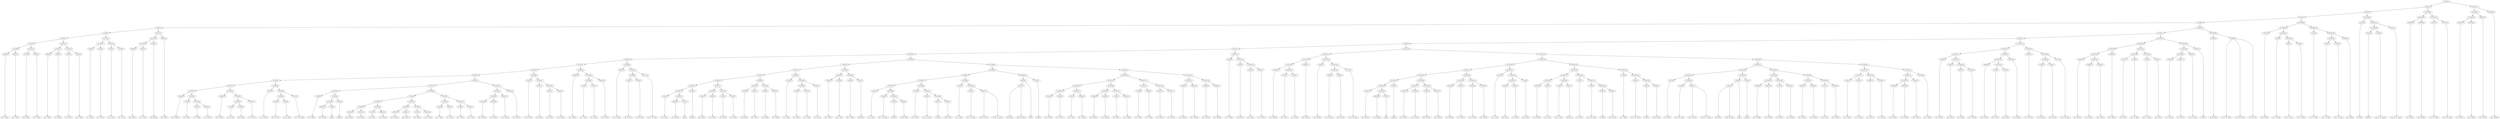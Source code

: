 digraph sample{
"L4655(0)"->"[D  G  B](0)"
"L4655(1)"->"[D  G  B](1)"
"L5158(9)"->"L4655(0)"
"L5158(9)"->"L4655(1)"
"L1301(0)"->"[D  E  B](0)"
"L4655(2)"->"[D  G  B](2)"
"L5158(10)"->"L1301(0)"
"L5158(10)"->"L4655(2)"
"L5158(8)"->"L5158(9)"
"L5158(8)"->"L5158(10)"
"L4655(3)"->"[D  G  B](3)"
"L4655(4)"->"[D  G  B](4)"
"L5158(12)"->"L4655(3)"
"L5158(12)"->"L4655(4)"
"L1301(1)"->"[D  E  B](1)"
"L4655(5)"->"[D  G  B](5)"
"L5158(13)"->"L1301(1)"
"L5158(13)"->"L4655(5)"
"L5158(11)"->"L5158(12)"
"L5158(11)"->"L5158(13)"
"L5158(7)"->"L5158(8)"
"L5158(7)"->"L5158(11)"
"L1945(0)"->"[C  E  G](0)"
"L1945(1)"->"[C  E  G](1)"
"L5158(15)"->"L1945(0)"
"L5158(15)"->"L1945(1)"
"L1945(2)"->"[C  E  G](2)"
"L1945(3)"->"[C  E  G](3)"
"L5158(16)"->"L1945(2)"
"L5158(16)"->"L1945(3)"
"L5158(14)"->"L5158(15)"
"L5158(14)"->"L5158(16)"
"L5158(6)"->"L5158(7)"
"L5158(6)"->"L5158(14)"
"L4655(6)"->"[D  G  B](6)"
"L4655(7)"->"[D  G  B](7)"
"L5158(19)"->"L4655(6)"
"L5158(19)"->"L4655(7)"
"L4655(8)"->"[D  G  B](8)"
"L5158(18)"->"L5158(19)"
"L5158(18)"->"L4655(8)"
"L4655(9)"->"[D  G  B](9)"
"L5158(17)"->"L5158(18)"
"L5158(17)"->"L4655(9)"
"L5158(5)"->"L5158(6)"
"L5158(5)"->"L5158(17)"
"L4344(0)"->"[C  D  Fis](0)"
"L4035(0)"->"[D  A  B](0)"
"L4579(0)"->"[C  A  B](0)"
"L4344(1)"->"[C  D  Fis](1)"
"L5158(34)"->"L4579(0)"
"L5158(34)"->"L4344(1)"
"L5158(33)"->"L4035(0)"
"L5158(33)"->"L5158(34)"
"L5158(32)"->"L4344(0)"
"L5158(32)"->"L5158(33)"
"L4655(10)"->"[D  G  B](10)"
"L1476(0)"->"[D  G  A](0)"
"L-1940(0)"->"[G  A  B](0)"
"L5158(37)"->"L1476(0)"
"L5158(37)"->"L-1940(0)"
"L4655(11)"->"[D  G  B](11)"
"L5158(36)"->"L5158(37)"
"L5158(36)"->"L4655(11)"
"L5158(35)"->"L4655(10)"
"L5158(35)"->"L5158(36)"
"L5158(31)"->"L5158(32)"
"L5158(31)"->"L5158(35)"
"L4344(2)"->"[C  D  Fis](2)"
"L2823(0)"->"[D  Fis  G](0)"
"L2508(0)"->"[D  Fis  A](0)"
"L5158(40)"->"L2823(0)"
"L5158(40)"->"L2508(0)"
"L3112(0)"->"[C  D  Fis  A](0)"
"L5158(39)"->"L5158(40)"
"L5158(39)"->"L3112(0)"
"L5158(38)"->"L4344(2)"
"L5158(38)"->"L5158(39)"
"L5158(30)"->"L5158(31)"
"L5158(30)"->"L5158(38)"
"L3534(0)"->"[E  G  B](0)"
"L4655(12)"->"[D  G  B](12)"
"L1700(0)"->"[G](0)"
"L5158(45)"->"L4655(12)"
"L5158(45)"->"L1700(0)"
"L3158(0)"->"[rest](0)"
"L5158(44)"->"L5158(45)"
"L5158(44)"->"L3158(0)"
"L5158(43)"->"L3534(0)"
"L5158(43)"->"L5158(44)"
"L4655(13)"->"[D  G  B](13)"
"L4655(14)"->"[D  G  B](14)"
"L5158(49)"->"L4655(13)"
"L5158(49)"->"L4655(14)"
"L1301(2)"->"[D  E  B](2)"
"L4655(15)"->"[D  G  B](15)"
"L5158(50)"->"L1301(2)"
"L5158(50)"->"L4655(15)"
"L5158(48)"->"L5158(49)"
"L5158(48)"->"L5158(50)"
"L4655(16)"->"[D  G  B](16)"
"L4655(17)"->"[D  G  B](17)"
"L5158(52)"->"L4655(16)"
"L5158(52)"->"L4655(17)"
"L1301(3)"->"[D  E  B](3)"
"L4655(18)"->"[D  G  B](18)"
"L5158(53)"->"L1301(3)"
"L5158(53)"->"L4655(18)"
"L5158(51)"->"L5158(52)"
"L5158(51)"->"L5158(53)"
"L5158(47)"->"L5158(48)"
"L5158(47)"->"L5158(51)"
"L1945(4)"->"[C  E  G](4)"
"L1945(5)"->"[C  E  G](5)"
"L5158(55)"->"L1945(4)"
"L5158(55)"->"L1945(5)"
"L1945(6)"->"[C  E  G](6)"
"L1945(7)"->"[C  E  G](7)"
"L5158(56)"->"L1945(6)"
"L5158(56)"->"L1945(7)"
"L5158(54)"->"L5158(55)"
"L5158(54)"->"L5158(56)"
"L5158(46)"->"L5158(47)"
"L5158(46)"->"L5158(54)"
"L5158(42)"->"L5158(43)"
"L5158(42)"->"L5158(46)"
"L4655(19)"->"[D  G  B](19)"
"L4655(20)"->"[D  G  B](20)"
"L5158(59)"->"L4655(19)"
"L5158(59)"->"L4655(20)"
"L4655(21)"->"[D  G  B](21)"
"L5158(58)"->"L5158(59)"
"L5158(58)"->"L4655(21)"
"L4655(22)"->"[D  G  B](22)"
"L5158(57)"->"L5158(58)"
"L5158(57)"->"L4655(22)"
"L5158(41)"->"L5158(42)"
"L5158(41)"->"L5158(57)"
"L5158(29)"->"L5158(30)"
"L5158(29)"->"L5158(41)"
"L4344(3)"->"[C  D  Fis](3)"
"L4035(1)"->"[D  A  B](1)"
"L4579(1)"->"[C  A  B](1)"
"L4344(4)"->"[C  D  Fis](4)"
"L5158(62)"->"L4579(1)"
"L5158(62)"->"L4344(4)"
"L5158(61)"->"L4035(1)"
"L5158(61)"->"L5158(62)"
"L5158(60)"->"L4344(3)"
"L5158(60)"->"L5158(61)"
"L5158(28)"->"L5158(29)"
"L5158(28)"->"L5158(60)"
"L4655(23)"->"[D  G  B](23)"
"L1476(1)"->"[D  G  A](1)"
"L-1940(1)"->"[G  A  B](1)"
"L5158(65)"->"L1476(1)"
"L5158(65)"->"L-1940(1)"
"L4655(24)"->"[D  G  B](24)"
"L5158(64)"->"L5158(65)"
"L5158(64)"->"L4655(24)"
"L5158(63)"->"L4655(23)"
"L5158(63)"->"L5158(64)"
"L5158(27)"->"L5158(28)"
"L5158(27)"->"L5158(63)"
"L4344(5)"->"[C  D  Fis](5)"
"L2823(1)"->"[D  Fis  G](1)"
"L2508(1)"->"[D  Fis  A](1)"
"L5158(68)"->"L2823(1)"
"L5158(68)"->"L2508(1)"
"L3112(1)"->"[C  D  Fis  A](1)"
"L5158(67)"->"L5158(68)"
"L5158(67)"->"L3112(1)"
"L5158(66)"->"L4344(5)"
"L5158(66)"->"L5158(67)"
"L5158(26)"->"L5158(27)"
"L5158(26)"->"L5158(66)"
"L3534(1)"->"[E  G  B](1)"
"L4655(25)"->"[D  G  B](25)"
"L1700(1)"->"[G](1)"
"L5158(76)"->"L4655(25)"
"L5158(76)"->"L1700(1)"
"L5158(75)"->"L3534(1)"
"L5158(75)"->"L5158(76)"
"L3158(1)"->"[rest](1)"
"L5158(74)"->"L5158(75)"
"L5158(74)"->"L3158(1)"
"L3534(2)"->"[E  G  B](2)"
"L3534(3)"->"[E  G  B](3)"
"L5158(78)"->"L3534(2)"
"L5158(78)"->"L3534(3)"
"L3534(4)"->"[E  G  B](4)"
"L3534(5)"->"[E  G  B](5)"
"L5158(79)"->"L3534(4)"
"L5158(79)"->"L3534(5)"
"L5158(77)"->"L5158(78)"
"L5158(77)"->"L5158(79)"
"L5158(73)"->"L5158(74)"
"L5158(73)"->"L5158(77)"
"L3534(6)"->"[E  G  B](6)"
"L3534(7)"->"[E  G  B](7)"
"L5158(81)"->"L3534(6)"
"L5158(81)"->"L3534(7)"
"L3534(8)"->"[E  G  B](8)"
"L3534(9)"->"[E  G  B](9)"
"L5158(82)"->"L3534(8)"
"L5158(82)"->"L3534(9)"
"L5158(80)"->"L5158(81)"
"L5158(80)"->"L5158(82)"
"L5158(72)"->"L5158(73)"
"L5158(72)"->"L5158(80)"
"L2155(0)"->"[C  E  A](0)"
"L4806(0)"->"[E  A  B](0)"
"L4579(2)"->"[C  A  B](2)"
"L5158(85)"->"L4806(0)"
"L5158(85)"->"L4579(2)"
"L2155(1)"->"[C  E  A](1)"
"L5158(84)"->"L5158(85)"
"L5158(84)"->"L2155(1)"
"L5158(83)"->"L2155(0)"
"L5158(83)"->"L5158(84)"
"L5158(71)"->"L5158(72)"
"L5158(71)"->"L5158(83)"
"L3534(10)"->"[E  G  B](10)"
"L3100(0)"->"[E  G  A](0)"
"L5158(87)"->"L3534(10)"
"L5158(87)"->"L3100(0)"
"L4785(0)"->"[Fis  G  B](0)"
"L4201(0)"->"[Dis  E](0)"
"L5158(88)"->"L4785(0)"
"L5158(88)"->"L4201(0)"
"L5158(86)"->"L5158(87)"
"L5158(86)"->"L5158(88)"
"L5158(70)"->"L5158(71)"
"L5158(70)"->"L5158(86)"
"L2155(2)"->"[C  E  A](2)"
"L5042(0)"->"[C  E  Fis  A](0)"
"L4857(0)"->"[E  B](0)"
"L5004(0)"->"[E  Fis  B](0)"
"L5158(95)"->"L4857(0)"
"L5158(95)"->"L5004(0)"
"L5158(94)"->"L5042(0)"
"L5158(94)"->"L5158(95)"
"L5158(93)"->"L2155(2)"
"L5158(93)"->"L5158(94)"
"L2155(3)"->"[C  E  A](3)"
"L5042(1)"->"[C  E  Fis  A](1)"
"L4857(1)"->"[E  B](1)"
"L5004(1)"->"[E  Fis  B](1)"
"L5158(98)"->"L4857(1)"
"L5158(98)"->"L5004(1)"
"L5158(97)"->"L5042(1)"
"L5158(97)"->"L5158(98)"
"L5158(96)"->"L2155(3)"
"L5158(96)"->"L5158(97)"
"L5158(92)"->"L5158(93)"
"L5158(92)"->"L5158(96)"
"L2155(4)"->"[C  E  A](4)"
"L5042(2)"->"[C  E  Fis  A](2)"
"L4991(0)"->"[Cis  E  Ais](0)"
"L4991(0)"->"[E  Fis  G  Ais](0)"
"L5158(100)"->"L5042(2)"
"L5158(100)"->"L4991(0)"
"L5158(99)"->"L2155(4)"
"L5158(99)"->"L5158(100)"
"L5158(91)"->"L5158(92)"
"L5158(91)"->"L5158(99)"
"L4911(0)"->"[Dis  B](0)"
"L4911(0)"->"[Dis  Fis  B](0)"
"L4923(0)"->"L4911(0)"
"L4923(0)"->"[B](0)"
"L3158(2)"->"[rest](2)"
"L5158(101)"->"L4923(0)"
"L5158(101)"->"L3158(2)"
"L5158(90)"->"L5158(91)"
"L5158(90)"->"L5158(101)"
"L4655(26)"->"[D  G  B](26)"
"L4655(27)"->"[D  G  B](27)"
"L5158(106)"->"L4655(26)"
"L5158(106)"->"L4655(27)"
"L1301(4)"->"[D  E  B](4)"
"L4655(28)"->"[D  G  B](28)"
"L5158(107)"->"L1301(4)"
"L5158(107)"->"L4655(28)"
"L5158(105)"->"L5158(106)"
"L5158(105)"->"L5158(107)"
"L4655(29)"->"[D  G  B](29)"
"L4655(30)"->"[D  G  B](30)"
"L5158(109)"->"L4655(29)"
"L5158(109)"->"L4655(30)"
"L1301(5)"->"[D  E  B](5)"
"L4655(31)"->"[D  G  B](31)"
"L5158(110)"->"L1301(5)"
"L5158(110)"->"L4655(31)"
"L5158(108)"->"L5158(109)"
"L5158(108)"->"L5158(110)"
"L5158(104)"->"L5158(105)"
"L5158(104)"->"L5158(108)"
"L1945(8)"->"[C  E  G](8)"
"L1945(9)"->"[C  E  G](9)"
"L5158(112)"->"L1945(8)"
"L5158(112)"->"L1945(9)"
"L1945(10)"->"[C  E  G](10)"
"L1945(11)"->"[C  E  G](11)"
"L5158(113)"->"L1945(10)"
"L5158(113)"->"L1945(11)"
"L5158(111)"->"L5158(112)"
"L5158(111)"->"L5158(113)"
"L5158(103)"->"L5158(104)"
"L5158(103)"->"L5158(111)"
"L4655(32)"->"[D  G  B](32)"
"L4655(33)"->"[D  G  B](33)"
"L5158(115)"->"L4655(32)"
"L5158(115)"->"L4655(33)"
"L4655(34)"->"[D  G  B](34)"
"L4655(35)"->"[D  G  B](35)"
"L5158(116)"->"L4655(34)"
"L5158(116)"->"L4655(35)"
"L5158(114)"->"L5158(115)"
"L5158(114)"->"L5158(116)"
"L5158(102)"->"L5158(103)"
"L5158(102)"->"L5158(114)"
"L5158(89)"->"L5158(90)"
"L5158(89)"->"L5158(102)"
"L5158(69)"->"L5158(70)"
"L5158(69)"->"L5158(89)"
"L5158(25)"->"L5158(26)"
"L5158(25)"->"L5158(69)"
"L4344(6)"->"[C  D  Fis](6)"
"L4035(2)"->"[D  A  B](2)"
"L4579(3)"->"[C  A  B](3)"
"L4344(7)"->"[C  D  Fis](7)"
"L5158(119)"->"L4579(3)"
"L5158(119)"->"L4344(7)"
"L5158(118)"->"L4035(2)"
"L5158(118)"->"L5158(119)"
"L5158(117)"->"L4344(6)"
"L5158(117)"->"L5158(118)"
"L5158(24)"->"L5158(25)"
"L5158(24)"->"L5158(117)"
"L4655(36)"->"[D  G  B](36)"
"L1476(2)"->"[D  G  A](2)"
"L-1940(2)"->"[G  A  B](2)"
"L5158(124)"->"L1476(2)"
"L5158(124)"->"L-1940(2)"
"L5158(123)"->"L4655(36)"
"L5158(123)"->"L5158(124)"
"L4655(37)"->"[D  G  B](37)"
"L5158(122)"->"L5158(123)"
"L5158(122)"->"L4655(37)"
"L4344(8)"->"[C  D  Fis](8)"
"L2823(2)"->"[D  Fis  G](2)"
"L2508(2)"->"[D  Fis  A](2)"
"L5158(127)"->"L2823(2)"
"L5158(127)"->"L2508(2)"
"L3112(2)"->"[C  D  Fis  A](2)"
"L5158(126)"->"L5158(127)"
"L5158(126)"->"L3112(2)"
"L5158(125)"->"L4344(8)"
"L5158(125)"->"L5158(126)"
"L5158(121)"->"L5158(122)"
"L5158(121)"->"L5158(125)"
"L3534(11)"->"[E  G  B](11)"
"L4655(38)"->"[D  G  B](38)"
"L1700(2)"->"[G](2)"
"L5158(135)"->"L4655(38)"
"L5158(135)"->"L1700(2)"
"L5158(134)"->"L3534(11)"
"L5158(134)"->"L5158(135)"
"L3158(3)"->"[rest](3)"
"L5158(133)"->"L5158(134)"
"L5158(133)"->"L3158(3)"
"L3534(12)"->"[E  G  B](12)"
"L3534(13)"->"[E  G  B](13)"
"L5158(137)"->"L3534(12)"
"L5158(137)"->"L3534(13)"
"L3534(14)"->"[E  G  B](14)"
"L3534(15)"->"[E  G  B](15)"
"L5158(138)"->"L3534(14)"
"L5158(138)"->"L3534(15)"
"L5158(136)"->"L5158(137)"
"L5158(136)"->"L5158(138)"
"L5158(132)"->"L5158(133)"
"L5158(132)"->"L5158(136)"
"L3534(16)"->"[E  G  B](16)"
"L3534(17)"->"[E  G  B](17)"
"L5158(140)"->"L3534(16)"
"L5158(140)"->"L3534(17)"
"L3534(18)"->"[E  G  B](18)"
"L3534(19)"->"[E  G  B](19)"
"L5158(141)"->"L3534(18)"
"L5158(141)"->"L3534(19)"
"L5158(139)"->"L5158(140)"
"L5158(139)"->"L5158(141)"
"L5158(131)"->"L5158(132)"
"L5158(131)"->"L5158(139)"
"L2155(5)"->"[C  E  A](5)"
"L4806(1)"->"[E  A  B](1)"
"L4579(4)"->"[C  A  B](4)"
"L5158(144)"->"L4806(1)"
"L5158(144)"->"L4579(4)"
"L2155(6)"->"[C  E  A](6)"
"L5158(143)"->"L5158(144)"
"L5158(143)"->"L2155(6)"
"L5158(142)"->"L2155(5)"
"L5158(142)"->"L5158(143)"
"L5158(130)"->"L5158(131)"
"L5158(130)"->"L5158(142)"
"L3534(20)"->"[E  G  B](20)"
"L3100(1)"->"[E  G  A](1)"
"L5158(148)"->"L3534(20)"
"L5158(148)"->"L3100(1)"
"L4785(1)"->"[Fis  G  B](1)"
"L4201(1)"->"[Dis  E](1)"
"L5158(149)"->"L4785(1)"
"L5158(149)"->"L4201(1)"
"L5158(147)"->"L5158(148)"
"L5158(147)"->"L5158(149)"
"L2155(7)"->"[C  E  A](7)"
"L5042(3)"->"[C  E  Fis  A](3)"
"L4857(2)"->"[E  B](2)"
"L5004(2)"->"[E  Fis  B](2)"
"L5158(152)"->"L4857(2)"
"L5158(152)"->"L5004(2)"
"L5158(151)"->"L5042(3)"
"L5158(151)"->"L5158(152)"
"L5158(150)"->"L2155(7)"
"L5158(150)"->"L5158(151)"
"L5158(146)"->"L5158(147)"
"L5158(146)"->"L5158(150)"
"L2155(8)"->"[C  E  A](8)"
"L5042(4)"->"[C  E  Fis  A](4)"
"L4857(3)"->"[E  B](3)"
"L5004(3)"->"[E  Fis  B](3)"
"L5158(155)"->"L4857(3)"
"L5158(155)"->"L5004(3)"
"L5158(154)"->"L5042(4)"
"L5158(154)"->"L5158(155)"
"L5158(153)"->"L2155(8)"
"L5158(153)"->"L5158(154)"
"L5158(145)"->"L5158(146)"
"L5158(145)"->"L5158(153)"
"L5158(129)"->"L5158(130)"
"L5158(129)"->"L5158(145)"
"L2155(9)"->"[C  E  A](9)"
"L5042(5)"->"[C  E  Fis  A](5)"
"L4991(1)"->"[Cis  E  Ais](1)"
"L4991(1)"->"[E  Fis  G  Ais](1)"
"L5158(160)"->"L5042(5)"
"L5158(160)"->"L4991(1)"
"L5158(159)"->"L2155(9)"
"L5158(159)"->"L5158(160)"
"L4911(1)"->"[Dis  B](1)"
"L4911(1)"->"[Dis  Fis  B](1)"
"L4923(1)"->"L4911(1)"
"L4923(1)"->"[B](1)"
"L3158(4)"->"[rest](4)"
"L5158(161)"->"L4923(1)"
"L5158(161)"->"L3158(4)"
"L5158(158)"->"L5158(159)"
"L5158(158)"->"L5158(161)"
"L4655(39)"->"[D  G  B](39)"
"L4655(40)"->"[D  G  B](40)"
"L5158(164)"->"L4655(39)"
"L5158(164)"->"L4655(40)"
"L1301(6)"->"[D  E  B](6)"
"L4655(41)"->"[D  G  B](41)"
"L5158(165)"->"L1301(6)"
"L5158(165)"->"L4655(41)"
"L5158(163)"->"L5158(164)"
"L5158(163)"->"L5158(165)"
"L4655(42)"->"[D  G  B](42)"
"L4655(43)"->"[D  G  B](43)"
"L5158(167)"->"L4655(42)"
"L5158(167)"->"L4655(43)"
"L1301(7)"->"[D  E  B](7)"
"L4655(44)"->"[D  G  B](44)"
"L5158(168)"->"L1301(7)"
"L5158(168)"->"L4655(44)"
"L5158(166)"->"L5158(167)"
"L5158(166)"->"L5158(168)"
"L5158(162)"->"L5158(163)"
"L5158(162)"->"L5158(166)"
"L5158(157)"->"L5158(158)"
"L5158(157)"->"L5158(162)"
"L1945(12)"->"[C  E  G](12)"
"L1945(13)"->"[C  E  G](13)"
"L5158(171)"->"L1945(12)"
"L5158(171)"->"L1945(13)"
"L1945(14)"->"[C  E  G](14)"
"L1945(15)"->"[C  E  G](15)"
"L5158(172)"->"L1945(14)"
"L5158(172)"->"L1945(15)"
"L5158(170)"->"L5158(171)"
"L5158(170)"->"L5158(172)"
"L4655(45)"->"[D  G  B](45)"
"L4655(46)"->"[D  G  B](46)"
"L5158(175)"->"L4655(45)"
"L5158(175)"->"L4655(46)"
"L4655(47)"->"[D  G  B](47)"
"L5158(174)"->"L5158(175)"
"L5158(174)"->"L4655(47)"
"L4655(48)"->"[D  G  B](48)"
"L5158(173)"->"L5158(174)"
"L5158(173)"->"L4655(48)"
"L5158(169)"->"L5158(170)"
"L5158(169)"->"L5158(173)"
"L5158(156)"->"L5158(157)"
"L5158(156)"->"L5158(169)"
"L5158(128)"->"L5158(129)"
"L5158(128)"->"L5158(156)"
"L5158(120)"->"L5158(121)"
"L5158(120)"->"L5158(128)"
"L5158(23)"->"L5158(24)"
"L5158(23)"->"L5158(120)"
"L4344(9)"->"[C  D  Fis](9)"
"L4035(3)"->"[D  A  B](3)"
"L4579(5)"->"[C  A  B](5)"
"L4344(10)"->"[C  D  Fis](10)"
"L5158(180)"->"L4579(5)"
"L5158(180)"->"L4344(10)"
"L5158(179)"->"L4035(3)"
"L5158(179)"->"L5158(180)"
"L5158(178)"->"L4344(9)"
"L5158(178)"->"L5158(179)"
"L4655(49)"->"[D  G  B](49)"
"L1476(3)"->"[D  G  A](3)"
"L-1940(3)"->"[G  A  B](3)"
"L5158(183)"->"L1476(3)"
"L5158(183)"->"L-1940(3)"
"L5158(182)"->"L4655(49)"
"L5158(182)"->"L5158(183)"
"L4655(50)"->"[D  G  B](50)"
"L5158(181)"->"L5158(182)"
"L5158(181)"->"L4655(50)"
"L5158(177)"->"L5158(178)"
"L5158(177)"->"L5158(181)"
"L4344(11)"->"[C  D  Fis](11)"
"L2823(3)"->"[D  Fis  G](3)"
"L2508(3)"->"[D  Fis  A](3)"
"L5158(186)"->"L2823(3)"
"L5158(186)"->"L2508(3)"
"L3112(3)"->"[C  D  Fis  A](3)"
"L5158(185)"->"L5158(186)"
"L5158(185)"->"L3112(3)"
"L5158(184)"->"L4344(11)"
"L5158(184)"->"L5158(185)"
"L5158(176)"->"L5158(177)"
"L5158(176)"->"L5158(184)"
"L5158(22)"->"L5158(23)"
"L5158(22)"->"L5158(176)"
"L3534(21)"->"[E  G  B](21)"
"L4655(51)"->"[D  G  B](51)"
"L4655(52)"->"[D  G  B](52)"
"L5158(191)"->"L4655(51)"
"L5158(191)"->"L4655(52)"
"L5158(190)"->"L3534(21)"
"L5158(190)"->"L5158(191)"
"L4655(53)"->"[D  G  B](53)"
"L5158(189)"->"L5158(190)"
"L5158(189)"->"L4655(53)"
"L3447(0)"->"[D  F  G](0)"
"L2746(0)"->"[D  F  G  B](0)"
"L5158(193)"->"L3447(0)"
"L5158(193)"->"L2746(0)"
"L3473(0)"->"[D  F  G  A](0)"
"L2962(0)"->"[D  F  B](0)"
"L5158(194)"->"L3473(0)"
"L5158(194)"->"L2962(0)"
"L5158(192)"->"L5158(193)"
"L5158(192)"->"L5158(194)"
"L5158(188)"->"L5158(189)"
"L5158(188)"->"L5158(192)"
"L1945(16)"->"[C  E  G](16)"
"L1945(17)"->"[C  E  G](17)"
"L5158(197)"->"L1945(16)"
"L5158(197)"->"L1945(17)"
"L3854(0)"->"[C  D  E  G](0)"
"L5158(196)"->"L5158(197)"
"L5158(196)"->"L3854(0)"
"L3023(0)"->"[C  E](0)"
"L5158(195)"->"L5158(196)"
"L5158(195)"->"L3023(0)"
"L5158(187)"->"L5158(188)"
"L5158(187)"->"L5158(195)"
"L5158(21)"->"L5158(22)"
"L5158(21)"->"L5158(187)"
"L4802(0)"->"[C  Dis  G](0)"
"L4839(0)"->"[C  D  Dis  G](0)"
"L4839(0)"->"[C  D  Dis  G](1)"
"L4839(0)"->"[C  Dis  G](1)"
"L5158(198)"->"L4802(0)"
"L5158(198)"->"L4839(0)"
"L5158(20)"->"L5158(21)"
"L5158(20)"->"L5158(198)"
"L5158(4)"->"L5158(5)"
"L5158(4)"->"L5158(20)"
"L4655(54)"->"[D  G  B](54)"
"L492(0)"->"[D  G  A  B](0)"
"L492(1)"->"[D  G  A  B](1)"
"L1450(0)"->"[D  E  G  B](0)"
"L5158(202)"->"L492(1)"
"L5158(202)"->"L1450(0)"
"L5158(201)"->"L492(0)"
"L5158(201)"->"L5158(202)"
"L5158(200)"->"L4655(54)"
"L5158(200)"->"L5158(201)"
"L2513(0)"->"[C  D  G  B](0)"
"L492(2)"->"[D  G  A  B](2)"
"L1450(1)"->"[D  E  G  B](1)"
"L5158(205)"->"L492(2)"
"L5158(205)"->"L1450(1)"
"L3043(0)"->"[C  D  B](0)"
"L5158(204)"->"L5158(205)"
"L5158(204)"->"L3043(0)"
"L5158(203)"->"L2513(0)"
"L5158(203)"->"L5158(204)"
"L5158(199)"->"L5158(200)"
"L5158(199)"->"L5158(203)"
"L5158(3)"->"L5158(4)"
"L5158(3)"->"L5158(199)"
"L4152(0)"->"[G  B](0)"
"L3158(5)"->"[rest](5)"
"L2975(0)"->"[Cis  Dis  G  Ais](0)"
"L5158(208)"->"L3158(5)"
"L5158(208)"->"L2975(0)"
"L2975(1)"->"[Cis  Dis  G  Ais](1)"
"L5158(207)"->"L5158(208)"
"L5158(207)"->"L2975(1)"
"L5158(206)"->"L4152(0)"
"L5158(206)"->"L5158(207)"
"L5158(2)"->"L5158(3)"
"L5158(2)"->"L5158(206)"
"L4655(55)"->"[D  G  B](55)"
"L4655(56)"->"[D  G  B](56)"
"L5158(210)"->"L4655(55)"
"L5158(210)"->"L4655(56)"
"L4811(0)"->"[C  D  Fis  B](0)"
"L3112(4)"->"[C  D  Fis  A](4)"
"L5158(211)"->"L4811(0)"
"L5158(211)"->"L3112(4)"
"L5158(209)"->"L5158(210)"
"L5158(209)"->"L5158(211)"
"L5158(1)"->"L5158(2)"
"L5158(1)"->"L5158(209)"
"L4655(57)"->"[D  G  B](57)"
"L4655(58)"->"[D  G  B](58)"
"L5158(214)"->"L4655(57)"
"L5158(214)"->"L4655(58)"
"L4655(59)"->"[D  G  B](59)"
"L5158(213)"->"L5158(214)"
"L5158(213)"->"L4655(59)"
"L4655(60)"->"[D  G  B](60)"
"L5158(212)"->"L5158(213)"
"L5158(212)"->"L4655(60)"
"L5158(0)"->"L5158(1)"
"L5158(0)"->"L5158(212)"
{rank = min; "L5158(0)"}
{rank = same; "L5158(1)"; "L5158(212)";}
{rank = same; "L5158(2)"; "L5158(209)"; "L5158(213)"; "L4655(60)";}
{rank = same; "L5158(3)"; "L5158(206)"; "L5158(210)"; "L5158(211)"; "L5158(214)"; "L4655(59)";}
{rank = same; "L5158(4)"; "L5158(199)"; "L4152(0)"; "L5158(207)"; "L4655(55)"; "L4655(56)"; "L4811(0)"; "L3112(4)"; "L4655(57)"; "L4655(58)";}
{rank = same; "L5158(5)"; "L5158(20)"; "L5158(200)"; "L5158(203)"; "L5158(208)"; "L2975(1)";}
{rank = same; "L5158(6)"; "L5158(17)"; "L5158(21)"; "L5158(198)"; "L4655(54)"; "L5158(201)"; "L2513(0)"; "L5158(204)"; "L3158(5)"; "L2975(0)";}
{rank = same; "L5158(7)"; "L5158(14)"; "L5158(18)"; "L4655(9)"; "L5158(22)"; "L5158(187)"; "L4802(0)"; "L4839(0)"; "L492(0)"; "L5158(202)"; "L5158(205)"; "L3043(0)";}
{rank = same; "L5158(8)"; "L5158(11)"; "L5158(15)"; "L5158(16)"; "L5158(19)"; "L4655(8)"; "L5158(23)"; "L5158(176)"; "L5158(188)"; "L5158(195)"; "L492(1)"; "L1450(0)"; "L492(2)"; "L1450(1)";}
{rank = same; "L5158(9)"; "L5158(10)"; "L5158(12)"; "L5158(13)"; "L1945(0)"; "L1945(1)"; "L1945(2)"; "L1945(3)"; "L4655(6)"; "L4655(7)"; "L5158(24)"; "L5158(120)"; "L5158(177)"; "L5158(184)"; "L5158(189)"; "L5158(192)"; "L5158(196)"; "L3023(0)";}
{rank = same; "L4655(0)"; "L4655(1)"; "L1301(0)"; "L4655(2)"; "L4655(3)"; "L4655(4)"; "L1301(1)"; "L4655(5)"; "L5158(25)"; "L5158(117)"; "L5158(121)"; "L5158(128)"; "L5158(178)"; "L5158(181)"; "L4344(11)"; "L5158(185)"; "L5158(190)"; "L4655(53)"; "L5158(193)"; "L5158(194)"; "L5158(197)"; "L3854(0)";}
{rank = same; "L5158(26)"; "L5158(69)"; "L4344(6)"; "L5158(118)"; "L5158(122)"; "L5158(125)"; "L5158(129)"; "L5158(156)"; "L4344(9)"; "L5158(179)"; "L5158(182)"; "L4655(50)"; "L5158(186)"; "L3112(3)"; "L3534(21)"; "L5158(191)"; "L3447(0)"; "L2746(0)"; "L3473(0)"; "L2962(0)"; "L1945(16)"; "L1945(17)";}
{rank = same; "L5158(27)"; "L5158(66)"; "L5158(70)"; "L5158(89)"; "L4035(2)"; "L5158(119)"; "L5158(123)"; "L4655(37)"; "L4344(8)"; "L5158(126)"; "L5158(130)"; "L5158(145)"; "L5158(157)"; "L5158(169)"; "L4035(3)"; "L5158(180)"; "L4655(49)"; "L5158(183)"; "L2823(3)"; "L2508(3)"; "L4655(51)"; "L4655(52)";}
{rank = same; "L5158(28)"; "L5158(63)"; "L4344(5)"; "L5158(67)"; "L5158(71)"; "L5158(86)"; "L5158(90)"; "L5158(102)"; "L4579(3)"; "L4344(7)"; "L4655(36)"; "L5158(124)"; "L5158(127)"; "L3112(2)"; "L5158(131)"; "L5158(142)"; "L5158(146)"; "L5158(153)"; "L5158(158)"; "L5158(162)"; "L5158(170)"; "L5158(173)"; "L4579(5)"; "L4344(10)"; "L1476(3)"; "L-1940(3)";}
{rank = same; "L5158(29)"; "L5158(60)"; "L4655(23)"; "L5158(64)"; "L5158(68)"; "L3112(1)"; "L5158(72)"; "L5158(83)"; "L5158(87)"; "L5158(88)"; "L5158(91)"; "L5158(101)"; "L5158(103)"; "L5158(114)"; "L1476(2)"; "L-1940(2)"; "L2823(2)"; "L2508(2)"; "L5158(132)"; "L5158(139)"; "L2155(5)"; "L5158(143)"; "L5158(147)"; "L5158(150)"; "L2155(8)"; "L5158(154)"; "L5158(159)"; "L5158(161)"; "L5158(163)"; "L5158(166)"; "L5158(171)"; "L5158(172)"; "L5158(174)"; "L4655(48)";}
{rank = same; "L5158(30)"; "L5158(41)"; "L4344(3)"; "L5158(61)"; "L5158(65)"; "L4655(24)"; "L2823(1)"; "L2508(1)"; "L5158(73)"; "L5158(80)"; "L2155(0)"; "L5158(84)"; "L3534(10)"; "L3100(0)"; "L4785(0)"; "L4201(0)"; "L5158(92)"; "L5158(99)"; "L4923(0)"; "L3158(2)"; "L5158(104)"; "L5158(111)"; "L5158(115)"; "L5158(116)"; "L5158(133)"; "L5158(136)"; "L5158(140)"; "L5158(141)"; "L5158(144)"; "L2155(6)"; "L5158(148)"; "L5158(149)"; "L2155(7)"; "L5158(151)"; "L5042(4)"; "L5158(155)"; "L2155(9)"; "L5158(160)"; "L4923(1)"; "L3158(4)"; "L5158(164)"; "L5158(165)"; "L5158(167)"; "L5158(168)"; "L1945(12)"; "L1945(13)"; "L1945(14)"; "L1945(15)"; "L5158(175)"; "L4655(47)";}
{rank = same; "L5158(31)"; "L5158(38)"; "L5158(42)"; "L5158(57)"; "L4035(1)"; "L5158(62)"; "L1476(1)"; "L-1940(1)"; "L5158(74)"; "L5158(77)"; "L5158(81)"; "L5158(82)"; "L5158(85)"; "L2155(1)"; "L5158(93)"; "L5158(96)"; "L2155(4)"; "L5158(100)"; "L4911(0)"; "L5158(105)"; "L5158(108)"; "L5158(112)"; "L5158(113)"; "L4655(32)"; "L4655(33)"; "L4655(34)"; "L4655(35)"; "L5158(134)"; "L3158(3)"; "L5158(137)"; "L5158(138)"; "L3534(16)"; "L3534(17)"; "L3534(18)"; "L3534(19)"; "L4806(1)"; "L4579(4)"; "L3534(20)"; "L3100(1)"; "L4785(1)"; "L4201(1)"; "L5042(3)"; "L5158(152)"; "L4857(3)"; "L5004(3)"; "L5042(5)"; "L4991(1)"; "L4911(1)"; "L4655(39)"; "L4655(40)"; "L1301(6)"; "L4655(41)"; "L4655(42)"; "L4655(43)"; "L1301(7)"; "L4655(44)"; "L4655(45)"; "L4655(46)";}
{rank = same; "L5158(32)"; "L5158(35)"; "L4344(2)"; "L5158(39)"; "L5158(43)"; "L5158(46)"; "L5158(58)"; "L4655(22)"; "L4579(1)"; "L4344(4)"; "L5158(75)"; "L3158(1)"; "L5158(78)"; "L5158(79)"; "L3534(6)"; "L3534(7)"; "L3534(8)"; "L3534(9)"; "L4806(0)"; "L4579(2)"; "L2155(2)"; "L5158(94)"; "L2155(3)"; "L5158(97)"; "L5042(2)"; "L4991(0)"; "L5158(106)"; "L5158(107)"; "L5158(109)"; "L5158(110)"; "L1945(8)"; "L1945(9)"; "L1945(10)"; "L1945(11)"; "L3534(11)"; "L5158(135)"; "L3534(12)"; "L3534(13)"; "L3534(14)"; "L3534(15)"; "L4857(2)"; "L5004(2)";}
{rank = same; "L4344(0)"; "L5158(33)"; "L4655(10)"; "L5158(36)"; "L5158(40)"; "L3112(0)"; "L3534(0)"; "L5158(44)"; "L5158(47)"; "L5158(54)"; "L5158(59)"; "L4655(21)"; "L3534(1)"; "L5158(76)"; "L3534(2)"; "L3534(3)"; "L3534(4)"; "L3534(5)"; "L5042(0)"; "L5158(95)"; "L5042(1)"; "L5158(98)"; "L4655(26)"; "L4655(27)"; "L1301(4)"; "L4655(28)"; "L4655(29)"; "L4655(30)"; "L1301(5)"; "L4655(31)"; "L4655(38)"; "L1700(2)";}
{rank = same; "L4035(0)"; "L5158(34)"; "L5158(37)"; "L4655(11)"; "L2823(0)"; "L2508(0)"; "L5158(45)"; "L3158(0)"; "L5158(48)"; "L5158(51)"; "L5158(55)"; "L5158(56)"; "L4655(19)"; "L4655(20)"; "L4655(25)"; "L1700(1)"; "L4857(0)"; "L5004(0)"; "L4857(1)"; "L5004(1)";}
{rank = same; "L4579(0)"; "L4344(1)"; "L1476(0)"; "L-1940(0)"; "L4655(12)"; "L1700(0)"; "L5158(49)"; "L5158(50)"; "L5158(52)"; "L5158(53)"; "L1945(4)"; "L1945(5)"; "L1945(6)"; "L1945(7)";}
{rank = same; "L4655(13)"; "L4655(14)"; "L1301(2)"; "L4655(15)"; "L4655(16)"; "L4655(17)"; "L1301(3)"; "L4655(18)";}
{rank = max; "[B](0)"; "[B](1)"; "[C  A  B](0)"; "[C  A  B](1)"; "[C  A  B](2)"; "[C  A  B](3)"; "[C  A  B](4)"; "[C  A  B](5)"; "[C  D  B](0)"; "[C  D  Dis  G](0)"; "[C  D  Dis  G](1)"; "[C  D  E  G](0)"; "[C  D  Fis  A](0)"; "[C  D  Fis  A](1)"; "[C  D  Fis  A](2)"; "[C  D  Fis  A](3)"; "[C  D  Fis  A](4)"; "[C  D  Fis  B](0)"; "[C  D  Fis](0)"; "[C  D  Fis](1)"; "[C  D  Fis](10)"; "[C  D  Fis](11)"; "[C  D  Fis](2)"; "[C  D  Fis](3)"; "[C  D  Fis](4)"; "[C  D  Fis](5)"; "[C  D  Fis](6)"; "[C  D  Fis](7)"; "[C  D  Fis](8)"; "[C  D  Fis](9)"; "[C  D  G  B](0)"; "[C  Dis  G](0)"; "[C  Dis  G](1)"; "[C  E  A](0)"; "[C  E  A](1)"; "[C  E  A](2)"; "[C  E  A](3)"; "[C  E  A](4)"; "[C  E  A](5)"; "[C  E  A](6)"; "[C  E  A](7)"; "[C  E  A](8)"; "[C  E  A](9)"; "[C  E  Fis  A](0)"; "[C  E  Fis  A](1)"; "[C  E  Fis  A](2)"; "[C  E  Fis  A](3)"; "[C  E  Fis  A](4)"; "[C  E  Fis  A](5)"; "[C  E  G](0)"; "[C  E  G](1)"; "[C  E  G](10)"; "[C  E  G](11)"; "[C  E  G](12)"; "[C  E  G](13)"; "[C  E  G](14)"; "[C  E  G](15)"; "[C  E  G](16)"; "[C  E  G](17)"; "[C  E  G](2)"; "[C  E  G](3)"; "[C  E  G](4)"; "[C  E  G](5)"; "[C  E  G](6)"; "[C  E  G](7)"; "[C  E  G](8)"; "[C  E  G](9)"; "[C  E](0)"; "[Cis  Dis  G  Ais](0)"; "[Cis  Dis  G  Ais](1)"; "[Cis  E  Ais](0)"; "[Cis  E  Ais](1)"; "[D  A  B](0)"; "[D  A  B](1)"; "[D  A  B](2)"; "[D  A  B](3)"; "[D  E  B](0)"; "[D  E  B](1)"; "[D  E  B](2)"; "[D  E  B](3)"; "[D  E  B](4)"; "[D  E  B](5)"; "[D  E  B](6)"; "[D  E  B](7)"; "[D  E  G  B](0)"; "[D  E  G  B](1)"; "[D  F  B](0)"; "[D  F  G  A](0)"; "[D  F  G  B](0)"; "[D  F  G](0)"; "[D  Fis  A](0)"; "[D  Fis  A](1)"; "[D  Fis  A](2)"; "[D  Fis  A](3)"; "[D  Fis  G](0)"; "[D  Fis  G](1)"; "[D  Fis  G](2)"; "[D  Fis  G](3)"; "[D  G  A  B](0)"; "[D  G  A  B](1)"; "[D  G  A  B](2)"; "[D  G  A](0)"; "[D  G  A](1)"; "[D  G  A](2)"; "[D  G  A](3)"; "[D  G  B](0)"; "[D  G  B](1)"; "[D  G  B](10)"; "[D  G  B](11)"; "[D  G  B](12)"; "[D  G  B](13)"; "[D  G  B](14)"; "[D  G  B](15)"; "[D  G  B](16)"; "[D  G  B](17)"; "[D  G  B](18)"; "[D  G  B](19)"; "[D  G  B](2)"; "[D  G  B](20)"; "[D  G  B](21)"; "[D  G  B](22)"; "[D  G  B](23)"; "[D  G  B](24)"; "[D  G  B](25)"; "[D  G  B](26)"; "[D  G  B](27)"; "[D  G  B](28)"; "[D  G  B](29)"; "[D  G  B](3)"; "[D  G  B](30)"; "[D  G  B](31)"; "[D  G  B](32)"; "[D  G  B](33)"; "[D  G  B](34)"; "[D  G  B](35)"; "[D  G  B](36)"; "[D  G  B](37)"; "[D  G  B](38)"; "[D  G  B](39)"; "[D  G  B](4)"; "[D  G  B](40)"; "[D  G  B](41)"; "[D  G  B](42)"; "[D  G  B](43)"; "[D  G  B](44)"; "[D  G  B](45)"; "[D  G  B](46)"; "[D  G  B](47)"; "[D  G  B](48)"; "[D  G  B](49)"; "[D  G  B](5)"; "[D  G  B](50)"; "[D  G  B](51)"; "[D  G  B](52)"; "[D  G  B](53)"; "[D  G  B](54)"; "[D  G  B](55)"; "[D  G  B](56)"; "[D  G  B](57)"; "[D  G  B](58)"; "[D  G  B](59)"; "[D  G  B](6)"; "[D  G  B](60)"; "[D  G  B](7)"; "[D  G  B](8)"; "[D  G  B](9)"; "[Dis  B](0)"; "[Dis  B](1)"; "[Dis  E](0)"; "[Dis  E](1)"; "[Dis  Fis  B](0)"; "[Dis  Fis  B](1)"; "[E  A  B](0)"; "[E  A  B](1)"; "[E  B](0)"; "[E  B](1)"; "[E  B](2)"; "[E  B](3)"; "[E  Fis  B](0)"; "[E  Fis  B](1)"; "[E  Fis  B](2)"; "[E  Fis  B](3)"; "[E  Fis  G  Ais](0)"; "[E  Fis  G  Ais](1)"; "[E  G  A](0)"; "[E  G  A](1)"; "[E  G  B](0)"; "[E  G  B](1)"; "[E  G  B](10)"; "[E  G  B](11)"; "[E  G  B](12)"; "[E  G  B](13)"; "[E  G  B](14)"; "[E  G  B](15)"; "[E  G  B](16)"; "[E  G  B](17)"; "[E  G  B](18)"; "[E  G  B](19)"; "[E  G  B](2)"; "[E  G  B](20)"; "[E  G  B](21)"; "[E  G  B](3)"; "[E  G  B](4)"; "[E  G  B](5)"; "[E  G  B](6)"; "[E  G  B](7)"; "[E  G  B](8)"; "[E  G  B](9)"; "[Fis  G  B](0)"; "[Fis  G  B](1)"; "[G  A  B](0)"; "[G  A  B](1)"; "[G  A  B](2)"; "[G  A  B](3)"; "[G  B](0)"; "[G](0)"; "[G](1)"; "[G](2)"; "[rest](0)"; "[rest](1)"; "[rest](2)"; "[rest](3)"; "[rest](4)"; "[rest](5)";}
}
